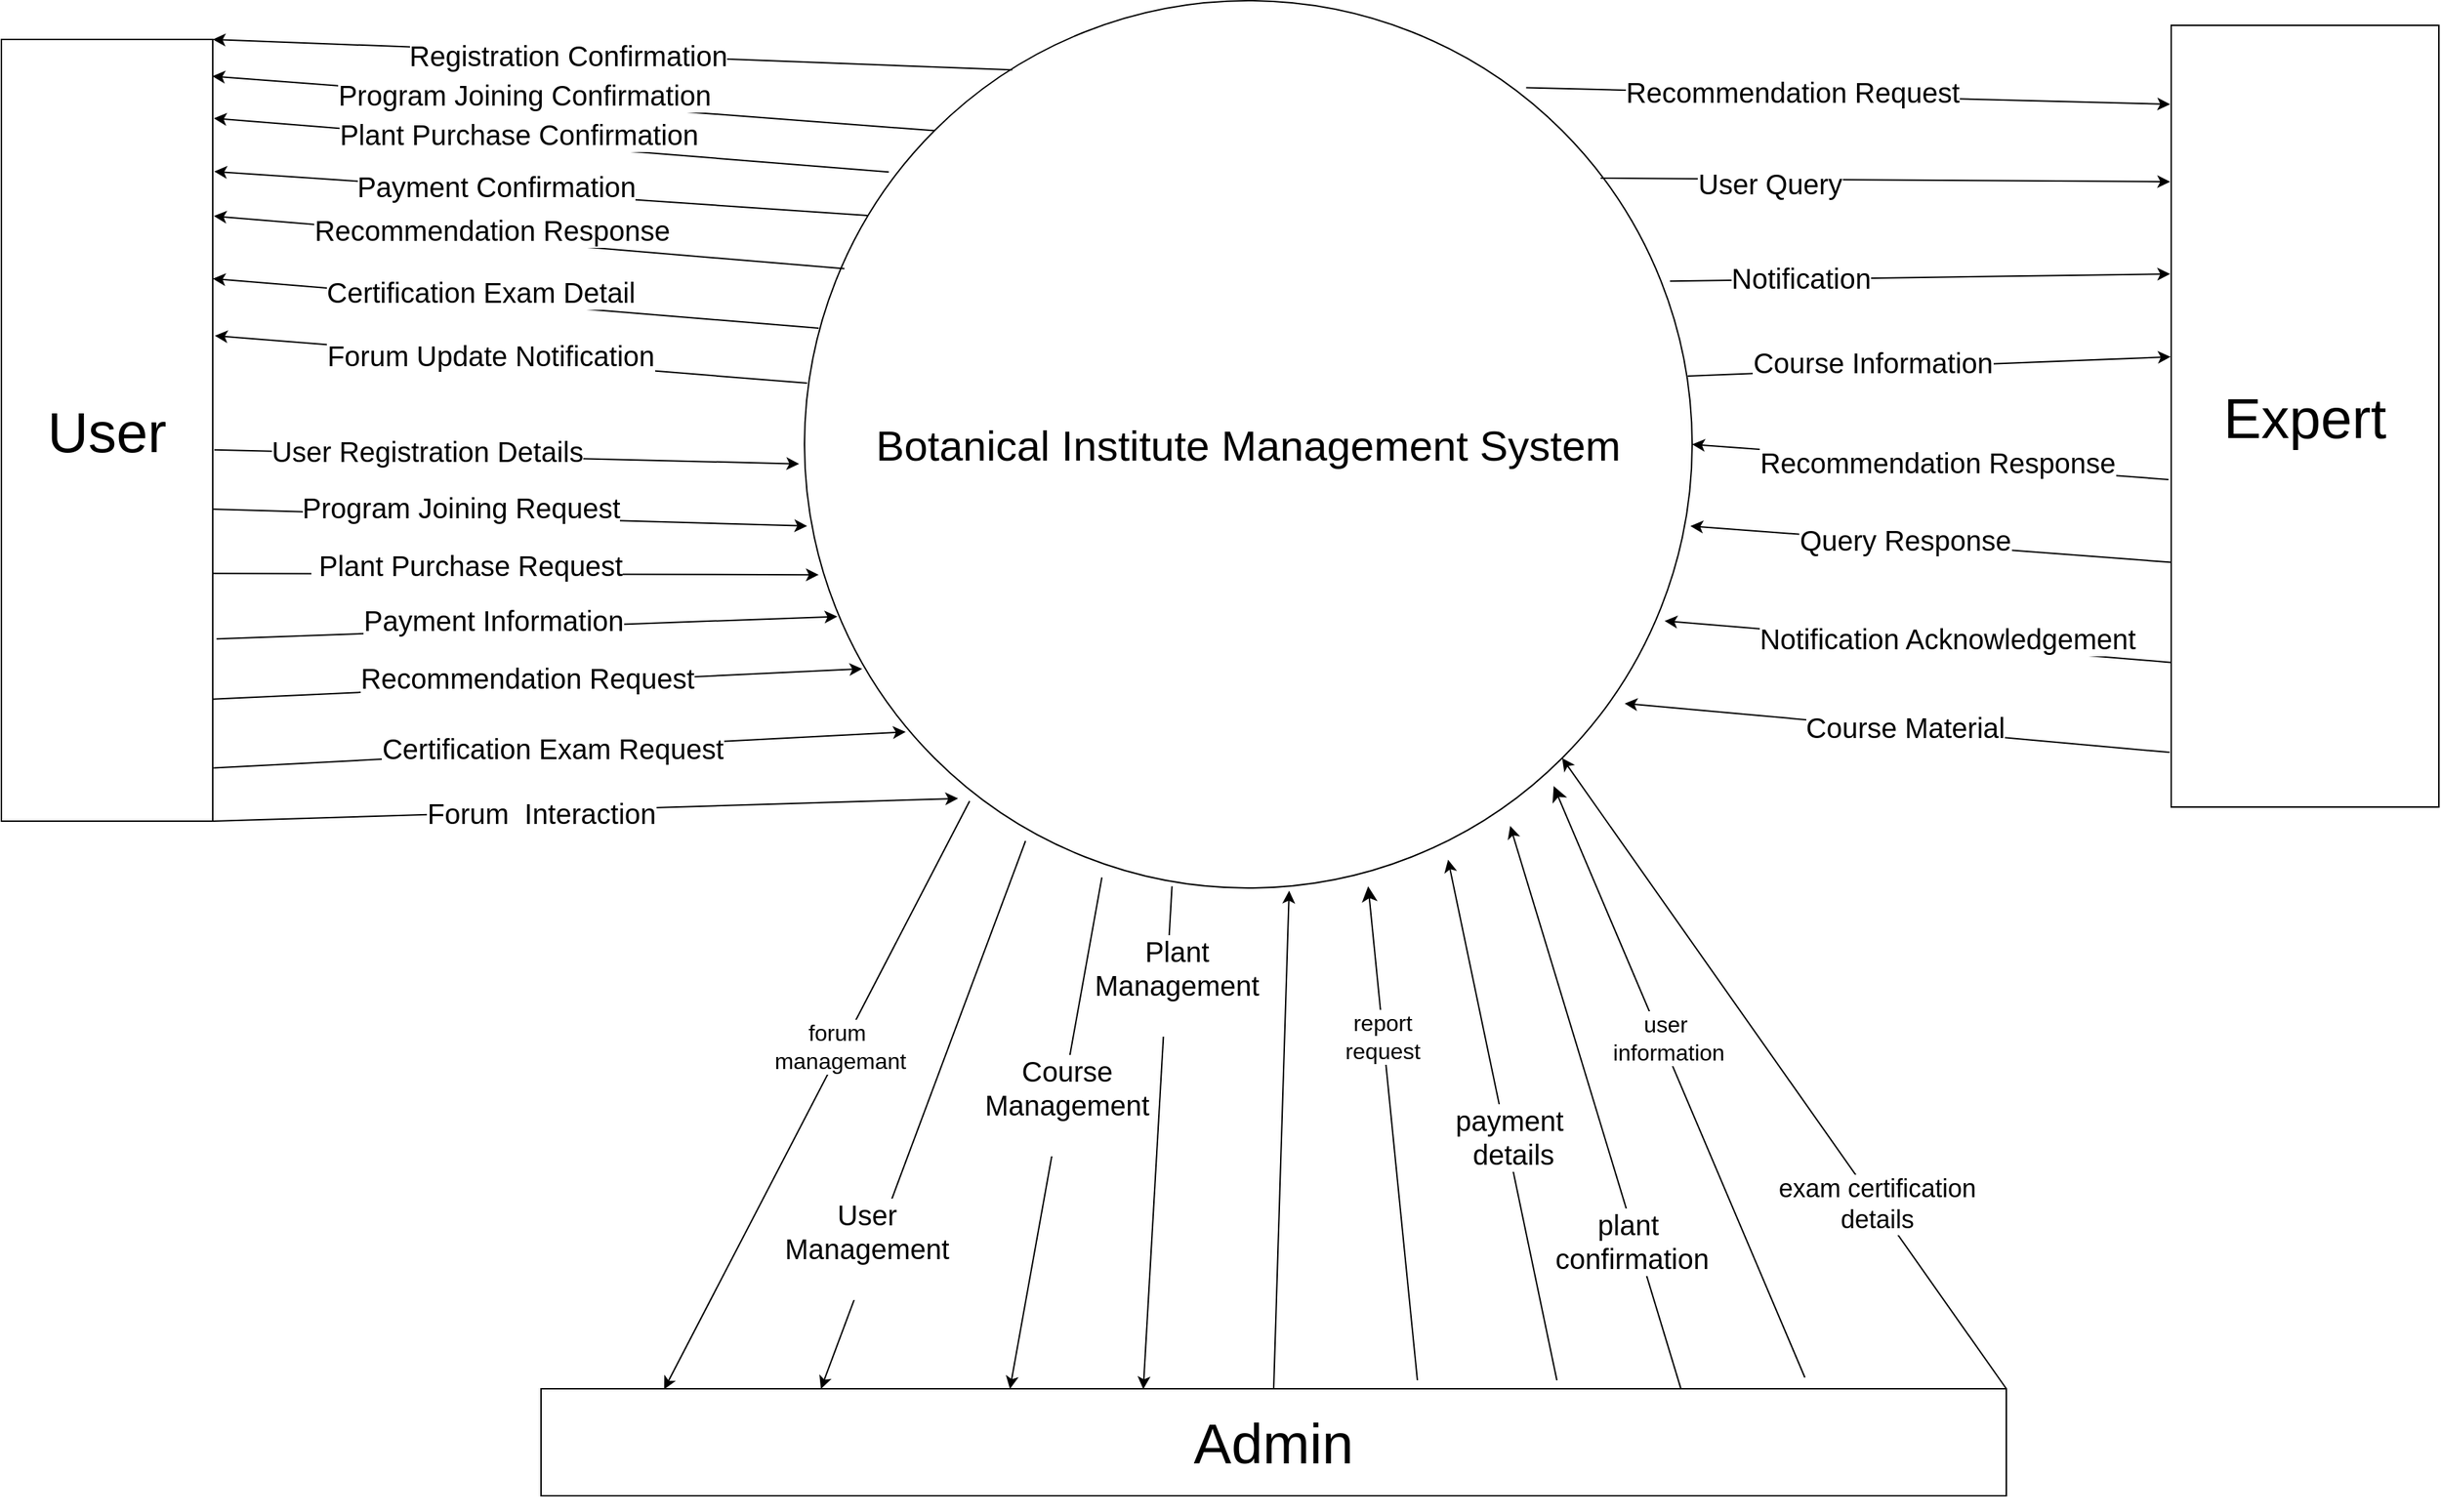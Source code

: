 <mxfile version="21.2.9" type="device">
  <diagram name="Page-1" id="wK68PvIPrZr7_4aeDGbZ">
    <mxGraphModel dx="2100" dy="1160" grid="0" gridSize="10" guides="1" tooltips="1" connect="1" arrows="1" fold="1" page="1" pageScale="1" pageWidth="3300" pageHeight="4681" math="0" shadow="0">
      <root>
        <mxCell id="0" />
        <mxCell id="1" parent="0" />
        <mxCell id="sfHX7WNjNzunwl_Qtnw9-26" value="&lt;font style=&quot;font-size: 30px;&quot;&gt;Botanical Institute Management System&lt;/font&gt;" style="ellipse;whiteSpace=wrap;html=1;aspect=fixed;" parent="1" vertex="1">
          <mxGeometry x="1220" y="812.5" width="630" height="630" as="geometry" />
        </mxCell>
        <mxCell id="sfHX7WNjNzunwl_Qtnw9-27" value="&lt;font style=&quot;font-size: 40px;&quot;&gt;User&lt;/font&gt;" style="rounded=0;whiteSpace=wrap;html=1;" parent="1" vertex="1">
          <mxGeometry x="650" y="840" width="150" height="555" as="geometry" />
        </mxCell>
        <mxCell id="oULqDZiRnJvPcXNqzjtD-4" value="" style="endArrow=classic;html=1;rounded=0;entryX=1;entryY=0;entryDx=0;entryDy=0;exitX=0.234;exitY=0.078;exitDx=0;exitDy=0;exitPerimeter=0;" parent="1" source="sfHX7WNjNzunwl_Qtnw9-26" target="sfHX7WNjNzunwl_Qtnw9-27" edge="1">
          <mxGeometry width="50" height="50" relative="1" as="geometry">
            <mxPoint x="1230" y="810" as="sourcePoint" />
            <mxPoint x="1280" y="760" as="targetPoint" />
          </mxGeometry>
        </mxCell>
        <mxCell id="oULqDZiRnJvPcXNqzjtD-25" value="&lt;span style=&quot;font-size: 20px;&quot;&gt;Registration Confirmation&lt;/span&gt;" style="edgeLabel;html=1;align=center;verticalAlign=middle;resizable=0;points=[];" parent="oULqDZiRnJvPcXNqzjtD-4" connectable="0" vertex="1">
          <mxGeometry x="0.114" y="1" relative="1" as="geometry">
            <mxPoint x="1" as="offset" />
          </mxGeometry>
        </mxCell>
        <mxCell id="oULqDZiRnJvPcXNqzjtD-5" value="" style="endArrow=classic;html=1;rounded=0;entryX=0.998;entryY=0.047;entryDx=0;entryDy=0;entryPerimeter=0;exitX=0;exitY=0;exitDx=0;exitDy=0;" parent="1" source="sfHX7WNjNzunwl_Qtnw9-26" target="sfHX7WNjNzunwl_Qtnw9-27" edge="1">
          <mxGeometry width="50" height="50" relative="1" as="geometry">
            <mxPoint x="1010" y="980" as="sourcePoint" />
            <mxPoint x="1060" y="930" as="targetPoint" />
          </mxGeometry>
        </mxCell>
        <mxCell id="oULqDZiRnJvPcXNqzjtD-26" value="&lt;span style=&quot;font-size: 20px;&quot;&gt;Program Joining Confirmation&lt;/span&gt;" style="edgeLabel;html=1;align=center;verticalAlign=middle;resizable=0;points=[];" parent="oULqDZiRnJvPcXNqzjtD-5" connectable="0" vertex="1">
          <mxGeometry x="0.419" y="1" relative="1" as="geometry">
            <mxPoint x="72" as="offset" />
          </mxGeometry>
        </mxCell>
        <mxCell id="oULqDZiRnJvPcXNqzjtD-6" value="" style="endArrow=classic;html=1;rounded=0;entryX=1.005;entryY=0.101;entryDx=0;entryDy=0;entryPerimeter=0;exitX=0.095;exitY=0.193;exitDx=0;exitDy=0;exitPerimeter=0;" parent="1" source="sfHX7WNjNzunwl_Qtnw9-26" target="sfHX7WNjNzunwl_Qtnw9-27" edge="1">
          <mxGeometry width="50" height="50" relative="1" as="geometry">
            <mxPoint x="960" y="1050" as="sourcePoint" />
            <mxPoint x="1010" y="1000" as="targetPoint" />
          </mxGeometry>
        </mxCell>
        <mxCell id="oULqDZiRnJvPcXNqzjtD-27" value="&lt;span style=&quot;font-size: 20px;&quot;&gt;Plant Purchase Confirmation&lt;/span&gt;" style="edgeLabel;html=1;align=center;verticalAlign=middle;resizable=0;points=[];" parent="oULqDZiRnJvPcXNqzjtD-6" connectable="0" vertex="1">
          <mxGeometry x="0.474" y="1" relative="1" as="geometry">
            <mxPoint x="90" as="offset" />
          </mxGeometry>
        </mxCell>
        <mxCell id="oULqDZiRnJvPcXNqzjtD-7" value="" style="endArrow=classic;html=1;rounded=0;entryX=1.007;entryY=0.169;entryDx=0;entryDy=0;entryPerimeter=0;exitX=0.071;exitY=0.242;exitDx=0;exitDy=0;exitPerimeter=0;" parent="1" source="sfHX7WNjNzunwl_Qtnw9-26" target="sfHX7WNjNzunwl_Qtnw9-27" edge="1">
          <mxGeometry width="50" height="50" relative="1" as="geometry">
            <mxPoint x="1030" y="1050" as="sourcePoint" />
            <mxPoint x="1080" y="1000" as="targetPoint" />
          </mxGeometry>
        </mxCell>
        <mxCell id="oULqDZiRnJvPcXNqzjtD-28" value="&lt;span style=&quot;font-size: 20px;&quot;&gt;Payment Confirmation&lt;/span&gt;" style="edgeLabel;html=1;align=center;verticalAlign=middle;resizable=0;points=[];" parent="oULqDZiRnJvPcXNqzjtD-7" connectable="0" vertex="1">
          <mxGeometry x="0.355" relative="1" as="geometry">
            <mxPoint x="50" as="offset" />
          </mxGeometry>
        </mxCell>
        <mxCell id="oULqDZiRnJvPcXNqzjtD-8" value="" style="endArrow=classic;html=1;rounded=0;entryX=1.005;entryY=0.226;entryDx=0;entryDy=0;entryPerimeter=0;exitX=0.045;exitY=0.302;exitDx=0;exitDy=0;exitPerimeter=0;" parent="1" source="sfHX7WNjNzunwl_Qtnw9-26" target="sfHX7WNjNzunwl_Qtnw9-27" edge="1">
          <mxGeometry width="50" height="50" relative="1" as="geometry">
            <mxPoint x="1010" y="1110" as="sourcePoint" />
            <mxPoint x="1060" y="1060" as="targetPoint" />
          </mxGeometry>
        </mxCell>
        <mxCell id="oULqDZiRnJvPcXNqzjtD-29" value="&lt;span style=&quot;font-size: 20px;&quot;&gt;Recommendation Response&lt;/span&gt;" style="edgeLabel;html=1;align=center;verticalAlign=middle;resizable=0;points=[];" parent="oULqDZiRnJvPcXNqzjtD-8" connectable="0" vertex="1">
          <mxGeometry x="0.488" relative="1" as="geometry">
            <mxPoint x="82" as="offset" />
          </mxGeometry>
        </mxCell>
        <mxCell id="oULqDZiRnJvPcXNqzjtD-9" value="" style="endArrow=classic;html=1;rounded=0;entryX=1;entryY=0.306;entryDx=0;entryDy=0;entryPerimeter=0;exitX=0.016;exitY=0.369;exitDx=0;exitDy=0;exitPerimeter=0;" parent="1" source="sfHX7WNjNzunwl_Qtnw9-26" target="sfHX7WNjNzunwl_Qtnw9-27" edge="1">
          <mxGeometry width="50" height="50" relative="1" as="geometry">
            <mxPoint x="1010" y="1110" as="sourcePoint" />
            <mxPoint x="1060" y="1060" as="targetPoint" />
          </mxGeometry>
        </mxCell>
        <mxCell id="oULqDZiRnJvPcXNqzjtD-30" value="&lt;font style=&quot;font-size: 20px;&quot;&gt;Certification Exam Detail&lt;/font&gt;" style="edgeLabel;html=1;align=center;verticalAlign=middle;resizable=0;points=[];" parent="oULqDZiRnJvPcXNqzjtD-9" connectable="0" vertex="1">
          <mxGeometry x="0.452" y="-1" relative="1" as="geometry">
            <mxPoint x="72" as="offset" />
          </mxGeometry>
        </mxCell>
        <mxCell id="oULqDZiRnJvPcXNqzjtD-10" value="" style="endArrow=classic;html=1;rounded=0;entryX=1.01;entryY=0.379;entryDx=0;entryDy=0;entryPerimeter=0;exitX=0.003;exitY=0.431;exitDx=0;exitDy=0;exitPerimeter=0;" parent="1" source="sfHX7WNjNzunwl_Qtnw9-26" target="sfHX7WNjNzunwl_Qtnw9-27" edge="1">
          <mxGeometry width="50" height="50" relative="1" as="geometry">
            <mxPoint x="1010" y="1110" as="sourcePoint" />
            <mxPoint x="1060" y="1060" as="targetPoint" />
          </mxGeometry>
        </mxCell>
        <mxCell id="oULqDZiRnJvPcXNqzjtD-31" value="&lt;span style=&quot;font-size: 20px;&quot;&gt;Forum Update Notification&lt;/span&gt;" style="edgeLabel;html=1;align=center;verticalAlign=middle;resizable=0;points=[];" parent="oULqDZiRnJvPcXNqzjtD-10" connectable="0" vertex="1">
          <mxGeometry x="0.407" y="3" relative="1" as="geometry">
            <mxPoint x="71" as="offset" />
          </mxGeometry>
        </mxCell>
        <mxCell id="oULqDZiRnJvPcXNqzjtD-11" value="" style="endArrow=classic;html=1;rounded=0;exitX=1.007;exitY=0.525;exitDx=0;exitDy=0;exitPerimeter=0;entryX=-0.006;entryY=0.522;entryDx=0;entryDy=0;entryPerimeter=0;" parent="1" source="sfHX7WNjNzunwl_Qtnw9-27" target="sfHX7WNjNzunwl_Qtnw9-26" edge="1">
          <mxGeometry width="50" height="50" relative="1" as="geometry">
            <mxPoint x="940" y="1190" as="sourcePoint" />
            <mxPoint x="990" y="1140" as="targetPoint" />
          </mxGeometry>
        </mxCell>
        <mxCell id="oULqDZiRnJvPcXNqzjtD-18" value="&lt;font style=&quot;font-size: 20px;&quot;&gt;User Registration Details&lt;/font&gt;" style="edgeLabel;html=1;align=center;verticalAlign=middle;resizable=0;points=[];" parent="oULqDZiRnJvPcXNqzjtD-11" connectable="0" vertex="1">
          <mxGeometry x="-0.677" y="-2" relative="1" as="geometry">
            <mxPoint x="84" y="-3" as="offset" />
          </mxGeometry>
        </mxCell>
        <mxCell id="oULqDZiRnJvPcXNqzjtD-12" value="" style="endArrow=classic;html=1;rounded=0;exitX=0.998;exitY=0.601;exitDx=0;exitDy=0;exitPerimeter=0;entryX=0.003;entryY=0.592;entryDx=0;entryDy=0;entryPerimeter=0;" parent="1" source="sfHX7WNjNzunwl_Qtnw9-27" target="sfHX7WNjNzunwl_Qtnw9-26" edge="1">
          <mxGeometry width="50" height="50" relative="1" as="geometry">
            <mxPoint x="910" y="1200" as="sourcePoint" />
            <mxPoint x="960" y="1150" as="targetPoint" />
          </mxGeometry>
        </mxCell>
        <mxCell id="oULqDZiRnJvPcXNqzjtD-19" value="&lt;font style=&quot;font-size: 20px;&quot;&gt;Program Joining Request&lt;/font&gt;" style="edgeLabel;html=1;align=center;verticalAlign=middle;resizable=0;points=[];" parent="oULqDZiRnJvPcXNqzjtD-12" connectable="0" vertex="1">
          <mxGeometry x="-0.67" y="-1" relative="1" as="geometry">
            <mxPoint x="107" y="-5" as="offset" />
          </mxGeometry>
        </mxCell>
        <mxCell id="oULqDZiRnJvPcXNqzjtD-13" value="" style="endArrow=classic;html=1;rounded=0;exitX=1.003;exitY=0.683;exitDx=0;exitDy=0;exitPerimeter=0;entryX=0.016;entryY=0.647;entryDx=0;entryDy=0;entryPerimeter=0;" parent="1" source="sfHX7WNjNzunwl_Qtnw9-27" target="sfHX7WNjNzunwl_Qtnw9-26" edge="1">
          <mxGeometry width="50" height="50" relative="1" as="geometry">
            <mxPoint x="940" y="1250" as="sourcePoint" />
            <mxPoint x="990" y="1200" as="targetPoint" />
          </mxGeometry>
        </mxCell>
        <mxCell id="oULqDZiRnJvPcXNqzjtD-20" value="&lt;font style=&quot;font-size: 20px;&quot;&gt;&amp;nbsp;Plant Purchase Request&lt;/font&gt;" style="edgeLabel;html=1;align=center;verticalAlign=middle;resizable=0;points=[];" parent="oULqDZiRnJvPcXNqzjtD-13" connectable="0" vertex="1">
          <mxGeometry x="-0.639" y="-3" relative="1" as="geometry">
            <mxPoint x="102" y="-10" as="offset" />
          </mxGeometry>
        </mxCell>
        <mxCell id="oULqDZiRnJvPcXNqzjtD-14" value="" style="endArrow=classic;html=1;rounded=0;exitX=1.018;exitY=0.767;exitDx=0;exitDy=0;exitPerimeter=0;entryX=0.037;entryY=0.694;entryDx=0;entryDy=0;entryPerimeter=0;" parent="1" source="sfHX7WNjNzunwl_Qtnw9-27" target="sfHX7WNjNzunwl_Qtnw9-26" edge="1">
          <mxGeometry width="50" height="50" relative="1" as="geometry">
            <mxPoint x="940" y="1290" as="sourcePoint" />
            <mxPoint x="990" y="1240" as="targetPoint" />
          </mxGeometry>
        </mxCell>
        <mxCell id="oULqDZiRnJvPcXNqzjtD-21" value="&lt;font style=&quot;font-size: 20px;&quot;&gt;Payment Information&lt;/font&gt;" style="edgeLabel;html=1;align=center;verticalAlign=middle;resizable=0;points=[];" parent="oULqDZiRnJvPcXNqzjtD-14" connectable="0" vertex="1">
          <mxGeometry x="-0.528" y="3" relative="1" as="geometry">
            <mxPoint x="92" y="-7" as="offset" />
          </mxGeometry>
        </mxCell>
        <mxCell id="oULqDZiRnJvPcXNqzjtD-15" value="" style="endArrow=classic;html=1;rounded=0;exitX=1.001;exitY=0.844;exitDx=0;exitDy=0;exitPerimeter=0;entryX=0.065;entryY=0.753;entryDx=0;entryDy=0;entryPerimeter=0;" parent="1" source="sfHX7WNjNzunwl_Qtnw9-27" target="sfHX7WNjNzunwl_Qtnw9-26" edge="1">
          <mxGeometry width="50" height="50" relative="1" as="geometry">
            <mxPoint x="890" y="1340" as="sourcePoint" />
            <mxPoint x="940" y="1290" as="targetPoint" />
          </mxGeometry>
        </mxCell>
        <mxCell id="oULqDZiRnJvPcXNqzjtD-22" value="&lt;font style=&quot;font-size: 20px;&quot;&gt;Recommendation Request&lt;/font&gt;" style="edgeLabel;html=1;align=center;verticalAlign=middle;resizable=0;points=[];" parent="oULqDZiRnJvPcXNqzjtD-15" connectable="0" vertex="1">
          <mxGeometry x="-0.437" y="-3" relative="1" as="geometry">
            <mxPoint x="93" y="-13" as="offset" />
          </mxGeometry>
        </mxCell>
        <mxCell id="oULqDZiRnJvPcXNqzjtD-16" value="" style="endArrow=classic;html=1;rounded=0;exitX=1.004;exitY=0.932;exitDx=0;exitDy=0;exitPerimeter=0;entryX=0.114;entryY=0.824;entryDx=0;entryDy=0;entryPerimeter=0;" parent="1" source="sfHX7WNjNzunwl_Qtnw9-27" target="sfHX7WNjNzunwl_Qtnw9-26" edge="1">
          <mxGeometry width="50" height="50" relative="1" as="geometry">
            <mxPoint x="900" y="1370" as="sourcePoint" />
            <mxPoint x="950" y="1320" as="targetPoint" />
          </mxGeometry>
        </mxCell>
        <mxCell id="oULqDZiRnJvPcXNqzjtD-23" value="&lt;font style=&quot;font-size: 20px;&quot;&gt;Certification Exam Request&lt;/font&gt;" style="edgeLabel;html=1;align=center;verticalAlign=middle;resizable=0;points=[];" parent="oULqDZiRnJvPcXNqzjtD-16" connectable="0" vertex="1">
          <mxGeometry x="-0.453" y="-3" relative="1" as="geometry">
            <mxPoint x="106" y="-10" as="offset" />
          </mxGeometry>
        </mxCell>
        <mxCell id="oULqDZiRnJvPcXNqzjtD-17" value="" style="endArrow=classic;html=1;rounded=0;exitX=1;exitY=1;exitDx=0;exitDy=0;entryX=0.173;entryY=0.899;entryDx=0;entryDy=0;entryPerimeter=0;" parent="1" source="sfHX7WNjNzunwl_Qtnw9-27" target="sfHX7WNjNzunwl_Qtnw9-26" edge="1">
          <mxGeometry width="50" height="50" relative="1" as="geometry">
            <mxPoint x="760" y="1422.47" as="sourcePoint" />
            <mxPoint x="1300.17" y="1395.0" as="targetPoint" />
          </mxGeometry>
        </mxCell>
        <mxCell id="oULqDZiRnJvPcXNqzjtD-24" value="&lt;font style=&quot;font-size: 20px;&quot;&gt;Forum&amp;nbsp; Interaction&lt;/font&gt;" style="edgeLabel;html=1;align=center;verticalAlign=middle;resizable=0;points=[];" parent="oULqDZiRnJvPcXNqzjtD-17" connectable="0" vertex="1">
          <mxGeometry x="-0.447" y="-4" relative="1" as="geometry">
            <mxPoint x="86" y="-6" as="offset" />
          </mxGeometry>
        </mxCell>
        <mxCell id="oULqDZiRnJvPcXNqzjtD-32" value="&lt;span style=&quot;font-size: 40px;&quot;&gt;Expert&lt;/span&gt;" style="rounded=0;whiteSpace=wrap;html=1;" parent="1" vertex="1">
          <mxGeometry x="2190" y="830" width="190" height="555" as="geometry" />
        </mxCell>
        <mxCell id="oULqDZiRnJvPcXNqzjtD-33" value="" style="endArrow=classic;html=1;rounded=0;exitX=0.813;exitY=0.098;exitDx=0;exitDy=0;exitPerimeter=0;entryX=-0.004;entryY=0.101;entryDx=0;entryDy=0;entryPerimeter=0;" parent="1" source="sfHX7WNjNzunwl_Qtnw9-26" target="oULqDZiRnJvPcXNqzjtD-32" edge="1">
          <mxGeometry width="50" height="50" relative="1" as="geometry">
            <mxPoint x="1700" y="830" as="sourcePoint" />
            <mxPoint x="1750" y="780" as="targetPoint" />
          </mxGeometry>
        </mxCell>
        <mxCell id="oULqDZiRnJvPcXNqzjtD-43" value="&lt;span style=&quot;font-size: 20px;&quot;&gt;Recommendation Request&lt;/span&gt;" style="edgeLabel;html=1;align=center;verticalAlign=middle;resizable=0;points=[];" parent="oULqDZiRnJvPcXNqzjtD-33" connectable="0" vertex="1">
          <mxGeometry x="-0.383" y="1" relative="1" as="geometry">
            <mxPoint x="48" as="offset" />
          </mxGeometry>
        </mxCell>
        <mxCell id="oULqDZiRnJvPcXNqzjtD-34" value="" style="endArrow=classic;html=1;rounded=0;exitX=0.897;exitY=0.2;exitDx=0;exitDy=0;exitPerimeter=0;entryX=-0.004;entryY=0.2;entryDx=0;entryDy=0;entryPerimeter=0;" parent="1" source="sfHX7WNjNzunwl_Qtnw9-26" target="oULqDZiRnJvPcXNqzjtD-32" edge="1">
          <mxGeometry width="50" height="50" relative="1" as="geometry">
            <mxPoint x="1840" y="940" as="sourcePoint" />
            <mxPoint x="1890" y="890" as="targetPoint" />
          </mxGeometry>
        </mxCell>
        <mxCell id="oULqDZiRnJvPcXNqzjtD-44" value="&lt;span style=&quot;font-size: 20px;&quot;&gt;User Query&lt;/span&gt;" style="edgeLabel;html=1;align=center;verticalAlign=middle;resizable=0;points=[];" parent="oULqDZiRnJvPcXNqzjtD-34" connectable="0" vertex="1">
          <mxGeometry x="-0.403" y="-3" relative="1" as="geometry">
            <mxPoint x="-1" as="offset" />
          </mxGeometry>
        </mxCell>
        <mxCell id="oULqDZiRnJvPcXNqzjtD-35" value="" style="endArrow=classic;html=1;rounded=0;entryX=-0.004;entryY=0.318;entryDx=0;entryDy=0;entryPerimeter=0;exitX=0.975;exitY=0.316;exitDx=0;exitDy=0;exitPerimeter=0;" parent="1" source="sfHX7WNjNzunwl_Qtnw9-26" target="oULqDZiRnJvPcXNqzjtD-32" edge="1">
          <mxGeometry width="50" height="50" relative="1" as="geometry">
            <mxPoint x="1810" y="970" as="sourcePoint" />
            <mxPoint x="1960" y="1000" as="targetPoint" />
          </mxGeometry>
        </mxCell>
        <mxCell id="oULqDZiRnJvPcXNqzjtD-47" value="&lt;span style=&quot;font-size: 20px;&quot;&gt;Notification&lt;/span&gt;" style="edgeLabel;html=1;align=center;verticalAlign=middle;resizable=0;points=[];" parent="oULqDZiRnJvPcXNqzjtD-35" connectable="0" vertex="1">
          <mxGeometry x="-0.522" y="-7" relative="1" as="geometry">
            <mxPoint x="7" y="-9" as="offset" />
          </mxGeometry>
        </mxCell>
        <mxCell id="oULqDZiRnJvPcXNqzjtD-36" value="" style="endArrow=classic;html=1;rounded=0;exitX=0.995;exitY=0.423;exitDx=0;exitDy=0;exitPerimeter=0;entryX=-0.002;entryY=0.424;entryDx=0;entryDy=0;entryPerimeter=0;" parent="1" source="sfHX7WNjNzunwl_Qtnw9-26" target="oULqDZiRnJvPcXNqzjtD-32" edge="1">
          <mxGeometry width="50" height="50" relative="1" as="geometry">
            <mxPoint x="1900" y="1070" as="sourcePoint" />
            <mxPoint x="1950" y="1020" as="targetPoint" />
          </mxGeometry>
        </mxCell>
        <mxCell id="oULqDZiRnJvPcXNqzjtD-48" value="&lt;span style=&quot;font-size: 20px;&quot;&gt;Course Information&lt;/span&gt;" style="edgeLabel;html=1;align=center;verticalAlign=middle;resizable=0;points=[];" parent="oULqDZiRnJvPcXNqzjtD-36" connectable="0" vertex="1">
          <mxGeometry x="-0.497" y="-6" relative="1" as="geometry">
            <mxPoint x="44" y="-13" as="offset" />
          </mxGeometry>
        </mxCell>
        <mxCell id="oULqDZiRnJvPcXNqzjtD-37" value="" style="endArrow=classic;html=1;rounded=0;entryX=1;entryY=0.5;entryDx=0;entryDy=0;exitX=-0.01;exitY=0.581;exitDx=0;exitDy=0;exitPerimeter=0;" parent="1" source="oULqDZiRnJvPcXNqzjtD-32" target="sfHX7WNjNzunwl_Qtnw9-26" edge="1">
          <mxGeometry width="50" height="50" relative="1" as="geometry">
            <mxPoint x="1990" y="1190" as="sourcePoint" />
            <mxPoint x="2040" y="1140" as="targetPoint" />
          </mxGeometry>
        </mxCell>
        <mxCell id="oULqDZiRnJvPcXNqzjtD-49" value="&lt;span style=&quot;font-size: 20px;&quot;&gt;Recommendation Response&lt;/span&gt;" style="edgeLabel;html=1;align=center;verticalAlign=middle;resizable=0;points=[];" parent="oULqDZiRnJvPcXNqzjtD-37" connectable="0" vertex="1">
          <mxGeometry x="0.381" y="5" relative="1" as="geometry">
            <mxPoint x="69" as="offset" />
          </mxGeometry>
        </mxCell>
        <mxCell id="oULqDZiRnJvPcXNqzjtD-38" value="" style="endArrow=classic;html=1;rounded=0;entryX=0.998;entryY=0.592;entryDx=0;entryDy=0;entryPerimeter=0;exitX=0.001;exitY=0.687;exitDx=0;exitDy=0;exitPerimeter=0;" parent="1" source="oULqDZiRnJvPcXNqzjtD-32" target="sfHX7WNjNzunwl_Qtnw9-26" edge="1">
          <mxGeometry width="50" height="50" relative="1" as="geometry">
            <mxPoint x="1940" y="1270" as="sourcePoint" />
            <mxPoint x="1990" y="1220" as="targetPoint" />
          </mxGeometry>
        </mxCell>
        <mxCell id="oULqDZiRnJvPcXNqzjtD-50" value="&lt;span style=&quot;font-size: 20px;&quot;&gt;Query Response&lt;/span&gt;" style="edgeLabel;html=1;align=center;verticalAlign=middle;resizable=0;points=[];" parent="oULqDZiRnJvPcXNqzjtD-38" connectable="0" vertex="1">
          <mxGeometry x="0.434" y="2" relative="1" as="geometry">
            <mxPoint x="56" as="offset" />
          </mxGeometry>
        </mxCell>
        <mxCell id="oULqDZiRnJvPcXNqzjtD-40" value="" style="endArrow=classic;html=1;rounded=0;entryX=0.969;entryY=0.699;entryDx=0;entryDy=0;entryPerimeter=0;exitX=0.001;exitY=0.815;exitDx=0;exitDy=0;exitPerimeter=0;" parent="1" source="oULqDZiRnJvPcXNqzjtD-32" target="sfHX7WNjNzunwl_Qtnw9-26" edge="1">
          <mxGeometry width="50" height="50" relative="1" as="geometry">
            <mxPoint x="1900" y="1440" as="sourcePoint" />
            <mxPoint x="1950" y="1390" as="targetPoint" />
          </mxGeometry>
        </mxCell>
        <mxCell id="oULqDZiRnJvPcXNqzjtD-51" value="&lt;span style=&quot;font-size: 20px;&quot;&gt;Notification Acknowledgement&lt;/span&gt;" style="edgeLabel;html=1;align=center;verticalAlign=middle;resizable=0;points=[];" parent="oULqDZiRnJvPcXNqzjtD-40" connectable="0" vertex="1">
          <mxGeometry x="0.366" y="3" relative="1" as="geometry">
            <mxPoint x="86" as="offset" />
          </mxGeometry>
        </mxCell>
        <mxCell id="oULqDZiRnJvPcXNqzjtD-41" value="" style="endArrow=classic;html=1;rounded=0;entryX=0.924;entryY=0.792;entryDx=0;entryDy=0;entryPerimeter=0;exitX=-0.006;exitY=0.93;exitDx=0;exitDy=0;exitPerimeter=0;" parent="1" source="oULqDZiRnJvPcXNqzjtD-32" target="sfHX7WNjNzunwl_Qtnw9-26" edge="1">
          <mxGeometry width="50" height="50" relative="1" as="geometry">
            <mxPoint x="1950" y="1380" as="sourcePoint" />
            <mxPoint x="2000" y="1330" as="targetPoint" />
          </mxGeometry>
        </mxCell>
        <mxCell id="oULqDZiRnJvPcXNqzjtD-52" value="&lt;span style=&quot;font-size: 20px;&quot;&gt;Course Material&lt;/span&gt;" style="edgeLabel;html=1;align=center;verticalAlign=middle;resizable=0;points=[];" parent="oULqDZiRnJvPcXNqzjtD-41" connectable="0" vertex="1">
          <mxGeometry x="0.32" y="5" relative="1" as="geometry">
            <mxPoint x="68" as="offset" />
          </mxGeometry>
        </mxCell>
        <mxCell id="oULqDZiRnJvPcXNqzjtD-53" value="&lt;span style=&quot;font-size: 40px;&quot;&gt;Admin&lt;/span&gt;" style="rounded=0;whiteSpace=wrap;html=1;" parent="1" vertex="1">
          <mxGeometry x="1033" y="1798" width="1040" height="76" as="geometry" />
        </mxCell>
        <mxCell id="oULqDZiRnJvPcXNqzjtD-58" value="" style="endArrow=classic;html=1;rounded=0;exitX=0.186;exitY=0.902;exitDx=0;exitDy=0;exitPerimeter=0;entryX=0.084;entryY=0.005;entryDx=0;entryDy=0;entryPerimeter=0;" parent="1" source="sfHX7WNjNzunwl_Qtnw9-26" target="oULqDZiRnJvPcXNqzjtD-53" edge="1">
          <mxGeometry width="50" height="50" relative="1" as="geometry">
            <mxPoint x="1280" y="1550" as="sourcePoint" />
            <mxPoint x="1330" y="1500" as="targetPoint" />
          </mxGeometry>
        </mxCell>
        <mxCell id="7Wq9zLVbvtxvnXk5FKlN-2" value="forum&amp;nbsp;&lt;br&gt;managemant" style="edgeLabel;html=1;align=center;verticalAlign=middle;resizable=0;points=[];fontSize=16;" vertex="1" connectable="0" parent="oULqDZiRnJvPcXNqzjtD-58">
          <mxGeometry x="-0.164" y="-2" relative="1" as="geometry">
            <mxPoint y="1" as="offset" />
          </mxGeometry>
        </mxCell>
        <mxCell id="oULqDZiRnJvPcXNqzjtD-59" value="" style="endArrow=classic;html=1;rounded=0;exitX=0.249;exitY=0.947;exitDx=0;exitDy=0;exitPerimeter=0;entryX=0.191;entryY=0.001;entryDx=0;entryDy=0;entryPerimeter=0;" parent="1" source="sfHX7WNjNzunwl_Qtnw9-26" target="oULqDZiRnJvPcXNqzjtD-53" edge="1">
          <mxGeometry width="50" height="50" relative="1" as="geometry">
            <mxPoint x="1350" y="1500" as="sourcePoint" />
            <mxPoint x="1400" y="1450" as="targetPoint" />
          </mxGeometry>
        </mxCell>
        <mxCell id="oULqDZiRnJvPcXNqzjtD-73" value="&lt;span style=&quot;font-size: 20px;&quot;&gt;User &lt;br&gt;Management &lt;br&gt;&lt;br&gt;&lt;/span&gt;" style="edgeLabel;html=1;align=center;verticalAlign=middle;resizable=0;points=[];" parent="oULqDZiRnJvPcXNqzjtD-59" connectable="0" vertex="1">
          <mxGeometry x="0.492" y="-3" relative="1" as="geometry">
            <mxPoint x="-2" as="offset" />
          </mxGeometry>
        </mxCell>
        <mxCell id="oULqDZiRnJvPcXNqzjtD-60" value="" style="endArrow=classic;html=1;rounded=0;exitX=0.335;exitY=0.988;exitDx=0;exitDy=0;exitPerimeter=0;entryX=0.32;entryY=0.001;entryDx=0;entryDy=0;entryPerimeter=0;" parent="1" source="sfHX7WNjNzunwl_Qtnw9-26" target="oULqDZiRnJvPcXNqzjtD-53" edge="1">
          <mxGeometry width="50" height="50" relative="1" as="geometry">
            <mxPoint x="1410" y="1580" as="sourcePoint" />
            <mxPoint x="1460" y="1530" as="targetPoint" />
          </mxGeometry>
        </mxCell>
        <mxCell id="oULqDZiRnJvPcXNqzjtD-74" value="&lt;span style=&quot;font-size: 20px;&quot;&gt;Course &lt;br&gt;Management&lt;br&gt;&lt;br&gt;&lt;/span&gt;" style="edgeLabel;html=1;align=center;verticalAlign=middle;resizable=0;points=[];" parent="oULqDZiRnJvPcXNqzjtD-60" connectable="0" vertex="1">
          <mxGeometry x="0.231" relative="1" as="geometry">
            <mxPoint x="15" y="-63" as="offset" />
          </mxGeometry>
        </mxCell>
        <mxCell id="oULqDZiRnJvPcXNqzjtD-61" value="" style="endArrow=classic;html=1;rounded=0;exitX=0.414;exitY=0.998;exitDx=0;exitDy=0;exitPerimeter=0;entryX=0.411;entryY=0.004;entryDx=0;entryDy=0;entryPerimeter=0;" parent="1" source="sfHX7WNjNzunwl_Qtnw9-26" target="oULqDZiRnJvPcXNqzjtD-53" edge="1">
          <mxGeometry width="50" height="50" relative="1" as="geometry">
            <mxPoint x="1500" y="1550" as="sourcePoint" />
            <mxPoint x="1550" y="1500" as="targetPoint" />
          </mxGeometry>
        </mxCell>
        <mxCell id="oULqDZiRnJvPcXNqzjtD-75" value="&lt;span style=&quot;font-size: 20px;&quot;&gt;Plant &lt;br&gt;Management&lt;br&gt;&lt;br&gt;&lt;/span&gt;" style="edgeLabel;html=1;align=center;verticalAlign=middle;resizable=0;points=[];" parent="oULqDZiRnJvPcXNqzjtD-61" connectable="0" vertex="1">
          <mxGeometry x="0.367" y="1" relative="1" as="geometry">
            <mxPoint x="16" y="-175" as="offset" />
          </mxGeometry>
        </mxCell>
        <mxCell id="oULqDZiRnJvPcXNqzjtD-62" value="" style="endArrow=classic;html=1;rounded=0;entryX=0.546;entryY=1.003;entryDx=0;entryDy=0;entryPerimeter=0;exitX=0.5;exitY=0;exitDx=0;exitDy=0;" parent="1" source="oULqDZiRnJvPcXNqzjtD-53" target="sfHX7WNjNzunwl_Qtnw9-26" edge="1">
          <mxGeometry width="50" height="50" relative="1" as="geometry">
            <mxPoint x="1590" y="1700" as="sourcePoint" />
            <mxPoint x="1640" y="1640" as="targetPoint" />
          </mxGeometry>
        </mxCell>
        <mxCell id="oULqDZiRnJvPcXNqzjtD-63" value="" style="endArrow=classic;html=1;rounded=0;entryX=0.725;entryY=0.968;entryDx=0;entryDy=0;entryPerimeter=0;" parent="1" target="sfHX7WNjNzunwl_Qtnw9-26" edge="1">
          <mxGeometry width="50" height="50" relative="1" as="geometry">
            <mxPoint x="1754" y="1792" as="sourcePoint" />
            <mxPoint x="1720" y="1670" as="targetPoint" />
          </mxGeometry>
        </mxCell>
        <mxCell id="oULqDZiRnJvPcXNqzjtD-68" value="&lt;span style=&quot;font-size: 20px;&quot;&gt;payment&lt;br&gt;&amp;nbsp;details&lt;br&gt;&lt;/span&gt;" style="edgeLabel;html=1;align=center;verticalAlign=middle;resizable=0;points=[];" parent="oULqDZiRnJvPcXNqzjtD-63" connectable="0" vertex="1">
          <mxGeometry x="-0.067" y="-2" relative="1" as="geometry">
            <mxPoint y="-1" as="offset" />
          </mxGeometry>
        </mxCell>
        <mxCell id="oULqDZiRnJvPcXNqzjtD-64" value="" style="endArrow=classic;html=1;rounded=0;entryX=0.795;entryY=0.93;entryDx=0;entryDy=0;entryPerimeter=0;exitX=0.778;exitY=0.004;exitDx=0;exitDy=0;exitPerimeter=0;" parent="1" source="oULqDZiRnJvPcXNqzjtD-53" target="sfHX7WNjNzunwl_Qtnw9-26" edge="1">
          <mxGeometry width="50" height="50" relative="1" as="geometry">
            <mxPoint x="1880" y="1720" as="sourcePoint" />
            <mxPoint x="1970" y="1600" as="targetPoint" />
          </mxGeometry>
        </mxCell>
        <mxCell id="oULqDZiRnJvPcXNqzjtD-69" value="&lt;span style=&quot;font-size: 20px;&quot;&gt;plant&amp;nbsp;&lt;br&gt;confirmation&lt;br&gt;&lt;/span&gt;" style="edgeLabel;html=1;align=center;verticalAlign=middle;resizable=0;points=[];" parent="oULqDZiRnJvPcXNqzjtD-64" connectable="0" vertex="1">
          <mxGeometry x="-0.468" y="3" relative="1" as="geometry">
            <mxPoint as="offset" />
          </mxGeometry>
        </mxCell>
        <mxCell id="oULqDZiRnJvPcXNqzjtD-66" value="" style="endArrow=classic;html=1;rounded=0;exitX=1;exitY=0;exitDx=0;exitDy=0;entryX=1;entryY=1;entryDx=0;entryDy=0;" parent="1" source="oULqDZiRnJvPcXNqzjtD-53" target="sfHX7WNjNzunwl_Qtnw9-26" edge="1">
          <mxGeometry width="50" height="50" relative="1" as="geometry">
            <mxPoint x="1990" y="1600" as="sourcePoint" />
            <mxPoint x="2040" y="1550" as="targetPoint" />
          </mxGeometry>
        </mxCell>
        <mxCell id="7Wq9zLVbvtxvnXk5FKlN-1" value="exam certification&lt;br style=&quot;font-size: 18px;&quot;&gt;details" style="edgeLabel;html=1;align=center;verticalAlign=middle;resizable=0;points=[];fontSize=18;" vertex="1" connectable="0" parent="oULqDZiRnJvPcXNqzjtD-66">
          <mxGeometry x="-0.413" relative="1" as="geometry">
            <mxPoint as="offset" />
          </mxGeometry>
        </mxCell>
        <mxCell id="7Wq9zLVbvtxvnXk5FKlN-3" value="" style="endArrow=classic;html=1;rounded=0;fontSize=12;startSize=8;endSize=8;curved=1;entryX=0.844;entryY=0.885;entryDx=0;entryDy=0;entryPerimeter=0;" edge="1" parent="1" target="sfHX7WNjNzunwl_Qtnw9-26">
          <mxGeometry width="50" height="50" relative="1" as="geometry">
            <mxPoint x="1930" y="1790" as="sourcePoint" />
            <mxPoint x="1590" y="1530" as="targetPoint" />
          </mxGeometry>
        </mxCell>
        <mxCell id="7Wq9zLVbvtxvnXk5FKlN-4" value="user&amp;nbsp;&lt;br&gt;information" style="edgeLabel;html=1;align=center;verticalAlign=middle;resizable=0;points=[];fontSize=16;" vertex="1" connectable="0" parent="7Wq9zLVbvtxvnXk5FKlN-3">
          <mxGeometry x="0.141" y="-5" relative="1" as="geometry">
            <mxPoint as="offset" />
          </mxGeometry>
        </mxCell>
        <mxCell id="7Wq9zLVbvtxvnXk5FKlN-5" style="edgeStyle=none;curved=1;rounded=0;orthogonalLoop=1;jettySize=auto;html=1;exitX=0.5;exitY=1;exitDx=0;exitDy=0;fontSize=12;startSize=8;endSize=8;" edge="1" parent="1" source="oULqDZiRnJvPcXNqzjtD-53" target="oULqDZiRnJvPcXNqzjtD-53">
          <mxGeometry relative="1" as="geometry" />
        </mxCell>
        <mxCell id="7Wq9zLVbvtxvnXk5FKlN-6" value="" style="endArrow=classic;html=1;rounded=0;fontSize=12;startSize=8;endSize=8;curved=1;entryX=0.635;entryY=0.998;entryDx=0;entryDy=0;entryPerimeter=0;" edge="1" parent="1" target="sfHX7WNjNzunwl_Qtnw9-26">
          <mxGeometry width="50" height="50" relative="1" as="geometry">
            <mxPoint x="1655" y="1792" as="sourcePoint" />
            <mxPoint x="1625" y="1311" as="targetPoint" />
          </mxGeometry>
        </mxCell>
        <mxCell id="7Wq9zLVbvtxvnXk5FKlN-7" value="report &lt;br&gt;request" style="edgeLabel;html=1;align=center;verticalAlign=middle;resizable=0;points=[];fontSize=16;" vertex="1" connectable="0" parent="7Wq9zLVbvtxvnXk5FKlN-6">
          <mxGeometry x="0.396" y="1" relative="1" as="geometry">
            <mxPoint as="offset" />
          </mxGeometry>
        </mxCell>
      </root>
    </mxGraphModel>
  </diagram>
</mxfile>
